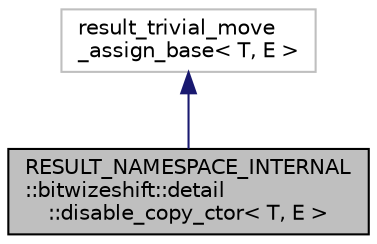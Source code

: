 digraph "RESULT_NAMESPACE_INTERNAL::bitwizeshift::detail::disable_copy_ctor&lt; T, E &gt;"
{
 // LATEX_PDF_SIZE
  edge [fontname="Helvetica",fontsize="10",labelfontname="Helvetica",labelfontsize="10"];
  node [fontname="Helvetica",fontsize="10",shape=record];
  Node1 [label="RESULT_NAMESPACE_INTERNAL\l::bitwizeshift::detail\l::disable_copy_ctor\< T, E \>",height=0.2,width=0.4,color="black", fillcolor="grey75", style="filled", fontcolor="black",tooltip=" "];
  Node2 -> Node1 [dir="back",color="midnightblue",fontsize="10",style="solid",fontname="Helvetica"];
  Node2 [label="result_trivial_move\l_assign_base\< T, E \>",height=0.2,width=0.4,color="grey75", fillcolor="white", style="filled",tooltip=" "];
}
